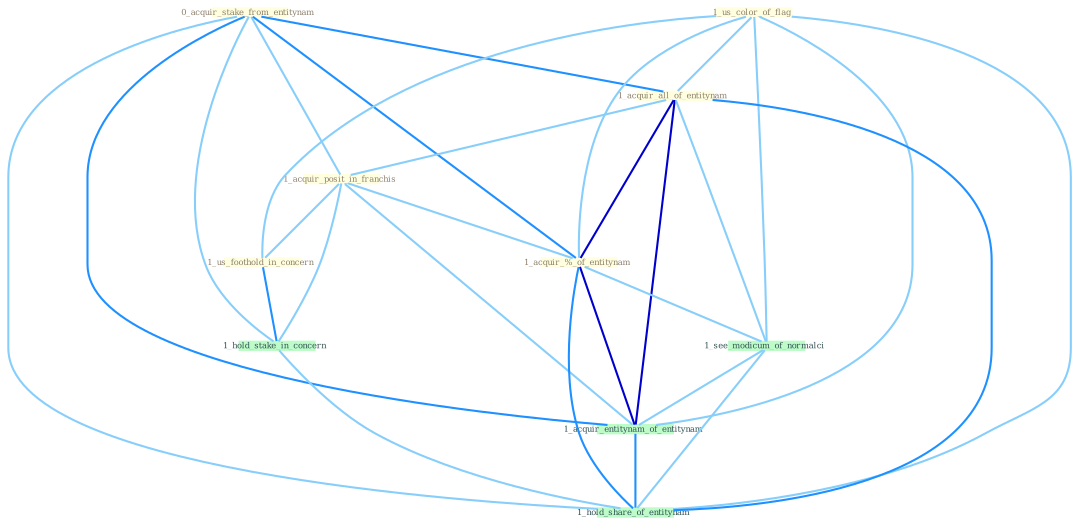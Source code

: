Graph G{ 
    node
    [shape=polygon,style=filled,width=.5,height=.06,color="#BDFCC9",fixedsize=true,fontsize=4,
    fontcolor="#2f4f4f"];
    {node
    [color="#ffffe0", fontcolor="#8b7d6b"] "0_acquir_stake_from_entitynam " "1_us_color_of_flag " "1_acquir_all_of_entitynam " "1_acquir_posit_in_franchis " "1_us_foothold_in_concern " "1_acquir_%_of_entitynam "}
{node [color="#fff0f5", fontcolor="#b22222"]}
edge [color="#B0E2FF"];

	"0_acquir_stake_from_entitynam " -- "1_acquir_all_of_entitynam " [w="2", color="#1e90ff" , len=0.8];
	"0_acquir_stake_from_entitynam " -- "1_acquir_posit_in_franchis " [w="1", color="#87cefa" ];
	"0_acquir_stake_from_entitynam " -- "1_acquir_%_of_entitynam " [w="2", color="#1e90ff" , len=0.8];
	"0_acquir_stake_from_entitynam " -- "1_hold_stake_in_concern " [w="1", color="#87cefa" ];
	"0_acquir_stake_from_entitynam " -- "1_acquir_entitynam_of_entitynam " [w="2", color="#1e90ff" , len=0.8];
	"0_acquir_stake_from_entitynam " -- "1_hold_share_of_entitynam " [w="1", color="#87cefa" ];
	"1_us_color_of_flag " -- "1_acquir_all_of_entitynam " [w="1", color="#87cefa" ];
	"1_us_color_of_flag " -- "1_us_foothold_in_concern " [w="1", color="#87cefa" ];
	"1_us_color_of_flag " -- "1_acquir_%_of_entitynam " [w="1", color="#87cefa" ];
	"1_us_color_of_flag " -- "1_see_modicum_of_normalci " [w="1", color="#87cefa" ];
	"1_us_color_of_flag " -- "1_acquir_entitynam_of_entitynam " [w="1", color="#87cefa" ];
	"1_us_color_of_flag " -- "1_hold_share_of_entitynam " [w="1", color="#87cefa" ];
	"1_acquir_all_of_entitynam " -- "1_acquir_posit_in_franchis " [w="1", color="#87cefa" ];
	"1_acquir_all_of_entitynam " -- "1_acquir_%_of_entitynam " [w="3", color="#0000cd" , len=0.6];
	"1_acquir_all_of_entitynam " -- "1_see_modicum_of_normalci " [w="1", color="#87cefa" ];
	"1_acquir_all_of_entitynam " -- "1_acquir_entitynam_of_entitynam " [w="3", color="#0000cd" , len=0.6];
	"1_acquir_all_of_entitynam " -- "1_hold_share_of_entitynam " [w="2", color="#1e90ff" , len=0.8];
	"1_acquir_posit_in_franchis " -- "1_us_foothold_in_concern " [w="1", color="#87cefa" ];
	"1_acquir_posit_in_franchis " -- "1_acquir_%_of_entitynam " [w="1", color="#87cefa" ];
	"1_acquir_posit_in_franchis " -- "1_hold_stake_in_concern " [w="1", color="#87cefa" ];
	"1_acquir_posit_in_franchis " -- "1_acquir_entitynam_of_entitynam " [w="1", color="#87cefa" ];
	"1_us_foothold_in_concern " -- "1_hold_stake_in_concern " [w="2", color="#1e90ff" , len=0.8];
	"1_acquir_%_of_entitynam " -- "1_see_modicum_of_normalci " [w="1", color="#87cefa" ];
	"1_acquir_%_of_entitynam " -- "1_acquir_entitynam_of_entitynam " [w="3", color="#0000cd" , len=0.6];
	"1_acquir_%_of_entitynam " -- "1_hold_share_of_entitynam " [w="2", color="#1e90ff" , len=0.8];
	"1_hold_stake_in_concern " -- "1_hold_share_of_entitynam " [w="1", color="#87cefa" ];
	"1_see_modicum_of_normalci " -- "1_acquir_entitynam_of_entitynam " [w="1", color="#87cefa" ];
	"1_see_modicum_of_normalci " -- "1_hold_share_of_entitynam " [w="1", color="#87cefa" ];
	"1_acquir_entitynam_of_entitynam " -- "1_hold_share_of_entitynam " [w="2", color="#1e90ff" , len=0.8];
}
